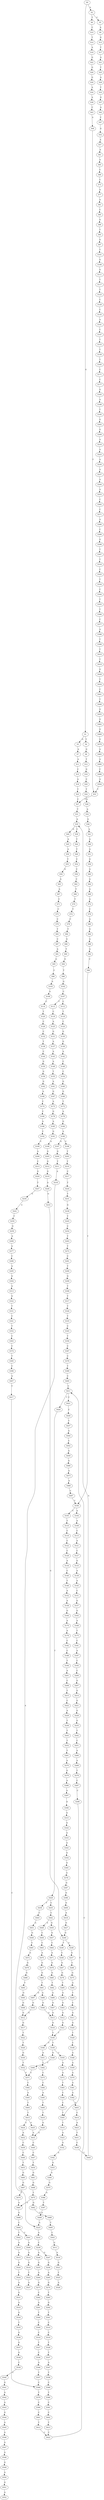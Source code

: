 strict digraph  {
	S0 -> S1 [ label = G ];
	S0 -> S2 [ label = A ];
	S1 -> S3 [ label = G ];
	S1 -> S4 [ label = T ];
	S2 -> S5 [ label = C ];
	S2 -> S6 [ label = T ];
	S3 -> S7 [ label = A ];
	S4 -> S8 [ label = G ];
	S5 -> S9 [ label = A ];
	S6 -> S10 [ label = C ];
	S7 -> S11 [ label = A ];
	S8 -> S12 [ label = T ];
	S9 -> S13 [ label = G ];
	S10 -> S14 [ label = T ];
	S11 -> S15 [ label = C ];
	S12 -> S16 [ label = G ];
	S13 -> S17 [ label = T ];
	S14 -> S18 [ label = A ];
	S15 -> S19 [ label = A ];
	S16 -> S20 [ label = C ];
	S17 -> S21 [ label = A ];
	S18 -> S22 [ label = G ];
	S19 -> S23 [ label = T ];
	S20 -> S24 [ label = T ];
	S21 -> S25 [ label = T ];
	S22 -> S26 [ label = G ];
	S23 -> S27 [ label = C ];
	S24 -> S28 [ label = A ];
	S25 -> S29 [ label = A ];
	S26 -> S30 [ label = G ];
	S27 -> S31 [ label = T ];
	S28 -> S32 [ label = A ];
	S29 -> S33 [ label = T ];
	S30 -> S34 [ label = A ];
	S31 -> S35 [ label = A ];
	S32 -> S36 [ label = G ];
	S33 -> S37 [ label = G ];
	S34 -> S38 [ label = A ];
	S35 -> S39 [ label = C ];
	S35 -> S40 [ label = G ];
	S36 -> S41 [ label = A ];
	S37 -> S42 [ label = A ];
	S38 -> S43 [ label = C ];
	S39 -> S44 [ label = T ];
	S40 -> S45 [ label = A ];
	S41 -> S46 [ label = A ];
	S42 -> S47 [ label = C ];
	S43 -> S48 [ label = A ];
	S44 -> S49 [ label = T ];
	S45 -> S50 [ label = A ];
	S46 -> S51 [ label = A ];
	S47 -> S52 [ label = G ];
	S48 -> S53 [ label = T ];
	S49 -> S54 [ label = C ];
	S50 -> S55 [ label = T ];
	S51 -> S56 [ label = G ];
	S52 -> S57 [ label = A ];
	S53 -> S27 [ label = C ];
	S54 -> S58 [ label = C ];
	S55 -> S59 [ label = G ];
	S56 -> S60 [ label = A ];
	S57 -> S61 [ label = A ];
	S58 -> S62 [ label = C ];
	S59 -> S63 [ label = A ];
	S60 -> S64 [ label = A ];
	S61 -> S65 [ label = A ];
	S62 -> S66 [ label = T ];
	S63 -> S67 [ label = A ];
	S64 -> S68 [ label = A ];
	S65 -> S69 [ label = C ];
	S66 -> S70 [ label = T ];
	S67 -> S71 [ label = C ];
	S68 -> S72 [ label = A ];
	S69 -> S73 [ label = C ];
	S70 -> S74 [ label = T ];
	S71 -> S75 [ label = C ];
	S72 -> S76 [ label = C ];
	S73 -> S77 [ label = A ];
	S74 -> S78 [ label = C ];
	S75 -> S79 [ label = C ];
	S76 -> S80 [ label = A ];
	S77 -> S81 [ label = A ];
	S78 -> S82 [ label = T ];
	S79 -> S83 [ label = T ];
	S80 -> S84 [ label = G ];
	S81 -> S85 [ label = C ];
	S82 -> S86 [ label = G ];
	S83 -> S87 [ label = C ];
	S84 -> S88 [ label = A ];
	S85 -> S89 [ label = G ];
	S86 -> S90 [ label = T ];
	S87 -> S91 [ label = A ];
	S88 -> S92 [ label = A ];
	S89 -> S93 [ label = T ];
	S90 -> S94 [ label = G ];
	S91 -> S95 [ label = A ];
	S92 -> S96 [ label = C ];
	S93 -> S97 [ label = G ];
	S94 -> S98 [ label = T ];
	S95 -> S99 [ label = C ];
	S96 -> S100 [ label = T ];
	S97 -> S101 [ label = T ];
	S98 -> S102 [ label = G ];
	S99 -> S103 [ label = A ];
	S100 -> S104 [ label = A ];
	S100 -> S105 [ label = C ];
	S101 -> S106 [ label = G ];
	S102 -> S107 [ label = C ];
	S103 -> S108 [ label = A ];
	S104 -> S109 [ label = A ];
	S105 -> S110 [ label = T ];
	S106 -> S111 [ label = G ];
	S107 -> S112 [ label = C ];
	S107 -> S113 [ label = T ];
	S108 -> S114 [ label = C ];
	S109 -> S115 [ label = C ];
	S110 -> S116 [ label = C ];
	S111 -> S117 [ label = T ];
	S112 -> S118 [ label = T ];
	S113 -> S119 [ label = C ];
	S114 -> S120 [ label = T ];
	S115 -> S121 [ label = A ];
	S116 -> S122 [ label = C ];
	S117 -> S123 [ label = T ];
	S118 -> S124 [ label = C ];
	S119 -> S125 [ label = A ];
	S120 -> S126 [ label = C ];
	S121 -> S127 [ label = C ];
	S122 -> S128 [ label = C ];
	S123 -> S129 [ label = C ];
	S124 -> S130 [ label = G ];
	S125 -> S131 [ label = G ];
	S126 -> S132 [ label = C ];
	S127 -> S133 [ label = G ];
	S128 -> S134 [ label = A ];
	S129 -> S135 [ label = C ];
	S130 -> S136 [ label = G ];
	S131 -> S137 [ label = A ];
	S132 -> S138 [ label = T ];
	S133 -> S139 [ label = A ];
	S134 -> S140 [ label = C ];
	S135 -> S141 [ label = A ];
	S136 -> S142 [ label = A ];
	S137 -> S143 [ label = A ];
	S138 -> S144 [ label = C ];
	S139 -> S145 [ label = A ];
	S140 -> S146 [ label = T ];
	S141 -> S147 [ label = C ];
	S142 -> S148 [ label = C ];
	S143 -> S149 [ label = A ];
	S144 -> S150 [ label = G ];
	S145 -> S151 [ label = C ];
	S146 -> S152 [ label = A ];
	S147 -> S153 [ label = T ];
	S148 -> S154 [ label = C ];
	S149 -> S155 [ label = T ];
	S150 -> S156 [ label = G ];
	S151 -> S157 [ label = G ];
	S152 -> S158 [ label = A ];
	S153 -> S159 [ label = T ];
	S154 -> S160 [ label = G ];
	S155 -> S161 [ label = A ];
	S156 -> S162 [ label = G ];
	S157 -> S163 [ label = G ];
	S158 -> S164 [ label = G ];
	S159 -> S165 [ label = T ];
	S160 -> S166 [ label = G ];
	S161 -> S167 [ label = G ];
	S162 -> S168 [ label = A ];
	S163 -> S169 [ label = A ];
	S164 -> S170 [ label = A ];
	S165 -> S171 [ label = C ];
	S166 -> S172 [ label = T ];
	S167 -> S173 [ label = A ];
	S168 -> S174 [ label = C ];
	S169 -> S175 [ label = T ];
	S170 -> S176 [ label = A ];
	S171 -> S177 [ label = C ];
	S172 -> S178 [ label = A ];
	S173 -> S179 [ label = G ];
	S174 -> S180 [ label = C ];
	S175 -> S181 [ label = C ];
	S176 -> S182 [ label = C ];
	S177 -> S183 [ label = G ];
	S178 -> S184 [ label = G ];
	S179 -> S185 [ label = A ];
	S180 -> S186 [ label = A ];
	S181 -> S187 [ label = A ];
	S182 -> S188 [ label = C ];
	S183 -> S189 [ label = A ];
	S184 -> S190 [ label = A ];
	S185 -> S191 [ label = G ];
	S186 -> S192 [ label = C ];
	S187 -> S193 [ label = C ];
	S188 -> S194 [ label = T ];
	S189 -> S195 [ label = T ];
	S190 -> S196 [ label = C ];
	S190 -> S197 [ label = G ];
	S191 -> S198 [ label = A ];
	S192 -> S199 [ label = C ];
	S193 -> S200 [ label = C ];
	S194 -> S201 [ label = A ];
	S195 -> S202 [ label = G ];
	S196 -> S203 [ label = T ];
	S197 -> S204 [ label = G ];
	S198 -> S205 [ label = G ];
	S199 -> S206 [ label = A ];
	S200 -> S207 [ label = G ];
	S201 -> S208 [ label = C ];
	S202 -> S209 [ label = G ];
	S203 -> S210 [ label = T ];
	S204 -> S211 [ label = T ];
	S205 -> S212 [ label = G ];
	S206 -> S213 [ label = C ];
	S207 -> S214 [ label = G ];
	S208 -> S215 [ label = T ];
	S209 -> S216 [ label = A ];
	S210 -> S217 [ label = C ];
	S211 -> S218 [ label = A ];
	S212 -> S219 [ label = G ];
	S213 -> S220 [ label = G ];
	S214 -> S221 [ label = G ];
	S215 -> S222 [ label = C ];
	S216 -> S223 [ label = A ];
	S217 -> S224 [ label = T ];
	S218 -> S225 [ label = A ];
	S219 -> S226 [ label = A ];
	S220 -> S227 [ label = T ];
	S221 -> S228 [ label = G ];
	S222 -> S229 [ label = A ];
	S223 -> S230 [ label = A ];
	S224 -> S231 [ label = T ];
	S225 -> S232 [ label = A ];
	S226 -> S233 [ label = G ];
	S227 -> S234 [ label = G ];
	S228 -> S235 [ label = G ];
	S229 -> S236 [ label = T ];
	S230 -> S237 [ label = A ];
	S231 -> S238 [ label = G ];
	S232 -> S239 [ label = C ];
	S233 -> S240 [ label = G ];
	S234 -> S241 [ label = G ];
	S235 -> S242 [ label = T ];
	S236 -> S243 [ label = T ];
	S237 -> S244 [ label = A ];
	S238 -> S245 [ label = T ];
	S239 -> S246 [ label = A ];
	S239 -> S247 [ label = G ];
	S240 -> S248 [ label = A ];
	S240 -> S249 [ label = T ];
	S241 -> S250 [ label = T ];
	S242 -> S251 [ label = C ];
	S243 -> S252 [ label = T ];
	S244 -> S253 [ label = A ];
	S245 -> S254 [ label = C ];
	S246 -> S255 [ label = G ];
	S247 -> S256 [ label = G ];
	S248 -> S257 [ label = G ];
	S249 -> S258 [ label = C ];
	S250 -> S259 [ label = G ];
	S251 -> S260 [ label = A ];
	S252 -> S261 [ label = T ];
	S253 -> S262 [ label = C ];
	S254 -> S263 [ label = T ];
	S255 -> S264 [ label = A ];
	S256 -> S265 [ label = A ];
	S257 -> S266 [ label = C ];
	S258 -> S267 [ label = G ];
	S259 -> S268 [ label = A ];
	S260 -> S269 [ label = A ];
	S261 -> S270 [ label = A ];
	S262 -> S271 [ label = C ];
	S263 -> S272 [ label = T ];
	S264 -> S273 [ label = G ];
	S265 -> S274 [ label = G ];
	S266 -> S275 [ label = G ];
	S267 -> S276 [ label = G ];
	S268 -> S277 [ label = A ];
	S269 -> S278 [ label = T ];
	S270 -> S279 [ label = G ];
	S271 -> S280 [ label = A ];
	S272 -> S281 [ label = C ];
	S273 -> S282 [ label = C ];
	S274 -> S283 [ label = T ];
	S275 -> S284 [ label = A ];
	S276 -> S285 [ label = T ];
	S277 -> S286 [ label = C ];
	S278 -> S287 [ label = C ];
	S279 -> S288 [ label = A ];
	S280 -> S289 [ label = C ];
	S281 -> S290 [ label = T ];
	S282 -> S291 [ label = A ];
	S283 -> S292 [ label = G ];
	S284 -> S293 [ label = T ];
	S285 -> S294 [ label = A ];
	S286 -> S295 [ label = A ];
	S287 -> S296 [ label = C ];
	S288 -> S297 [ label = A ];
	S289 -> S298 [ label = G ];
	S290 -> S299 [ label = G ];
	S291 -> S300 [ label = T ];
	S292 -> S301 [ label = T ];
	S293 -> S302 [ label = C ];
	S294 -> S303 [ label = G ];
	S295 -> S304 [ label = G ];
	S296 -> S305 [ label = T ];
	S297 -> S306 [ label = G ];
	S298 -> S307 [ label = T ];
	S299 -> S308 [ label = T ];
	S300 -> S309 [ label = C ];
	S301 -> S310 [ label = C ];
	S302 -> S311 [ label = G ];
	S303 -> S312 [ label = G ];
	S304 -> S313 [ label = A ];
	S305 -> S314 [ label = T ];
	S306 -> S315 [ label = G ];
	S307 -> S316 [ label = T ];
	S308 -> S317 [ label = T ];
	S309 -> S318 [ label = C ];
	S310 -> S319 [ label = C ];
	S311 -> S320 [ label = G ];
	S312 -> S321 [ label = G ];
	S313 -> S322 [ label = G ];
	S314 -> S323 [ label = A ];
	S315 -> S324 [ label = G ];
	S316 -> S325 [ label = C ];
	S317 -> S326 [ label = T ];
	S318 -> S327 [ label = T ];
	S319 -> S328 [ label = T ];
	S320 -> S329 [ label = T ];
	S321 -> S330 [ label = T ];
	S322 -> S331 [ label = T ];
	S323 -> S332 [ label = G ];
	S324 -> S333 [ label = A ];
	S325 -> S334 [ label = T ];
	S326 -> S335 [ label = T ];
	S327 -> S336 [ label = C ];
	S328 -> S337 [ label = T ];
	S329 -> S338 [ label = C ];
	S330 -> S339 [ label = T ];
	S330 -> S340 [ label = C ];
	S331 -> S341 [ label = C ];
	S332 -> S342 [ label = A ];
	S333 -> S343 [ label = A ];
	S334 -> S344 [ label = C ];
	S335 -> S345 [ label = C ];
	S336 -> S346 [ label = A ];
	S337 -> S347 [ label = A ];
	S338 -> S348 [ label = A ];
	S339 -> S349 [ label = G ];
	S339 -> S350 [ label = C ];
	S340 -> S351 [ label = A ];
	S341 -> S352 [ label = T ];
	S342 -> S353 [ label = G ];
	S343 -> S354 [ label = G ];
	S344 -> S355 [ label = T ];
	S345 -> S356 [ label = T ];
	S346 -> S357 [ label = T ];
	S347 -> S358 [ label = T ];
	S348 -> S359 [ label = A ];
	S349 -> S360 [ label = T ];
	S350 -> S361 [ label = A ];
	S351 -> S362 [ label = T ];
	S352 -> S363 [ label = C ];
	S353 -> S364 [ label = A ];
	S354 -> S365 [ label = G ];
	S355 -> S366 [ label = T ];
	S356 -> S367 [ label = C ];
	S357 -> S368 [ label = C ];
	S358 -> S369 [ label = C ];
	S359 -> S370 [ label = A ];
	S360 -> S371 [ label = C ];
	S361 -> S372 [ label = A ];
	S362 -> S373 [ label = C ];
	S363 -> S374 [ label = C ];
	S364 -> S375 [ label = G ];
	S365 -> S376 [ label = A ];
	S366 -> S377 [ label = C ];
	S367 -> S378 [ label = C ];
	S368 -> S379 [ label = T ];
	S369 -> S380 [ label = T ];
	S370 -> S381 [ label = A ];
	S371 -> S382 [ label = C ];
	S372 -> S383 [ label = T ];
	S373 -> S384 [ label = C ];
	S374 -> S385 [ label = T ];
	S375 -> S386 [ label = G ];
	S376 -> S387 [ label = G ];
	S377 -> S388 [ label = A ];
	S378 -> S389 [ label = T ];
	S379 -> S390 [ label = C ];
	S380 -> S391 [ label = C ];
	S381 -> S392 [ label = A ];
	S382 -> S393 [ label = A ];
	S383 -> S394 [ label = C ];
	S384 -> S395 [ label = A ];
	S385 -> S396 [ label = C ];
	S386 -> S397 [ label = T ];
	S387 -> S398 [ label = G ];
	S388 -> S399 [ label = T ];
	S389 -> S400 [ label = C ];
	S390 -> S401 [ label = C ];
	S391 -> S402 [ label = C ];
	S392 -> S403 [ label = A ];
	S393 -> S404 [ label = T ];
	S394 -> S405 [ label = C ];
	S395 -> S406 [ label = T ];
	S396 -> S407 [ label = A ];
	S397 -> S408 [ label = A ];
	S398 -> S409 [ label = G ];
	S399 -> S410 [ label = T ];
	S400 -> S411 [ label = C ];
	S401 -> S412 [ label = T ];
	S402 -> S413 [ label = T ];
	S403 -> S414 [ label = C ];
	S404 -> S415 [ label = T ];
	S405 -> S305 [ label = T ];
	S406 -> S416 [ label = T ];
	S407 -> S417 [ label = T ];
	S408 -> S225 [ label = A ];
	S409 -> S418 [ label = A ];
	S410 -> S419 [ label = T ];
	S411 -> S420 [ label = T ];
	S411 -> S421 [ label = C ];
	S412 -> S422 [ label = C ];
	S413 -> S422 [ label = C ];
	S414 -> S423 [ label = A ];
	S415 -> S424 [ label = C ];
	S415 -> S425 [ label = G ];
	S416 -> S426 [ label = G ];
	S417 -> S368 [ label = C ];
	S418 -> S427 [ label = G ];
	S419 -> S428 [ label = G ];
	S420 -> S429 [ label = T ];
	S421 -> S430 [ label = C ];
	S422 -> S411 [ label = C ];
	S423 -> S431 [ label = T ];
	S424 -> S432 [ label = A ];
	S425 -> S433 [ label = A ];
	S426 -> S433 [ label = A ];
	S427 -> S240 [ label = G ];
	S428 -> S434 [ label = T ];
	S429 -> S435 [ label = C ];
	S429 -> S436 [ label = T ];
	S430 -> S437 [ label = T ];
	S431 -> S438 [ label = C ];
	S432 -> S439 [ label = C ];
	S433 -> S440 [ label = C ];
	S434 -> S441 [ label = C ];
	S435 -> S442 [ label = C ];
	S436 -> S443 [ label = C ];
	S437 -> S444 [ label = A ];
	S438 -> S445 [ label = T ];
	S439 -> S446 [ label = C ];
	S440 -> S447 [ label = C ];
	S441 -> S448 [ label = T ];
	S442 -> S449 [ label = A ];
	S442 -> S450 [ label = G ];
	S443 -> S451 [ label = A ];
	S444 -> S452 [ label = C ];
	S445 -> S35 [ label = A ];
	S446 -> S453 [ label = T ];
	S447 -> S454 [ label = T ];
	S448 -> S455 [ label = G ];
	S449 -> S456 [ label = C ];
	S450 -> S457 [ label = G ];
	S451 -> S458 [ label = G ];
	S452 -> S459 [ label = A ];
	S453 -> S460 [ label = G ];
	S454 -> S461 [ label = G ];
	S455 -> S462 [ label = G ];
	S456 -> S463 [ label = C ];
	S457 -> S464 [ label = C ];
	S458 -> S465 [ label = C ];
	S459 -> S466 [ label = G ];
	S460 -> S467 [ label = G ];
	S461 -> S468 [ label = G ];
	S462 -> S469 [ label = G ];
	S463 -> S470 [ label = A ];
	S464 -> S471 [ label = A ];
	S465 -> S472 [ label = A ];
	S466 -> S473 [ label = A ];
	S467 -> S474 [ label = T ];
	S468 -> S475 [ label = T ];
	S469 -> S476 [ label = G ];
	S470 -> S477 [ label = G ];
	S471 -> S478 [ label = G ];
	S472 -> S479 [ label = G ];
	S473 -> S480 [ label = A ];
	S474 -> S481 [ label = A ];
	S475 -> S482 [ label = G ];
	S475 -> S481 [ label = A ];
	S476 -> S483 [ label = A ];
	S477 -> S484 [ label = G ];
	S478 -> S485 [ label = G ];
	S479 -> S486 [ label = G ];
	S480 -> S487 [ label = C ];
	S481 -> S488 [ label = G ];
	S482 -> S489 [ label = G ];
	S483 -> S490 [ label = A ];
	S484 -> S491 [ label = T ];
	S485 -> S492 [ label = T ];
	S486 -> S493 [ label = T ];
	S487 -> S100 [ label = T ];
	S488 -> S494 [ label = C ];
	S489 -> S495 [ label = T ];
	S490 -> S496 [ label = C ];
	S491 -> S497 [ label = G ];
	S491 -> S498 [ label = A ];
	S492 -> S499 [ label = A ];
	S493 -> S500 [ label = G ];
	S494 -> S501 [ label = C ];
	S494 -> S502 [ label = T ];
	S495 -> S503 [ label = C ];
	S496 -> S504 [ label = A ];
	S497 -> S505 [ label = G ];
	S498 -> S506 [ label = G ];
	S499 -> S507 [ label = G ];
	S500 -> S508 [ label = G ];
	S501 -> S509 [ label = A ];
	S502 -> S510 [ label = A ];
	S503 -> S511 [ label = G ];
	S504 -> S53 [ label = T ];
	S505 -> S512 [ label = G ];
	S506 -> S513 [ label = G ];
	S507 -> S513 [ label = G ];
	S508 -> S512 [ label = G ];
	S509 -> S514 [ label = A ];
	S510 -> S515 [ label = A ];
	S511 -> S516 [ label = A ];
	S512 -> S517 [ label = G ];
	S513 -> S518 [ label = G ];
	S514 -> S519 [ label = G ];
	S515 -> S520 [ label = G ];
	S516 -> S521 [ label = G ];
	S517 -> S522 [ label = T ];
	S518 -> S330 [ label = T ];
	S519 -> S523 [ label = T ];
	S520 -> S524 [ label = T ];
	S521 -> S525 [ label = T ];
	S522 -> S526 [ label = T ];
	S523 -> S527 [ label = A ];
	S524 -> S528 [ label = A ];
	S525 -> S529 [ label = A ];
	S526 -> S530 [ label = G ];
	S528 -> S531 [ label = G ];
	S530 -> S532 [ label = T ];
	S531 -> S533 [ label = A ];
	S532 -> S371 [ label = C ];
	S533 -> S534 [ label = G ];
	S534 -> S535 [ label = T ];
	S535 -> S536 [ label = G ];
	S536 -> S537 [ label = G ];
	S537 -> S538 [ label = G ];
	S538 -> S539 [ label = C ];
	S539 -> S540 [ label = C ];
	S540 -> S541 [ label = G ];
	S541 -> S542 [ label = A ];
	S542 -> S543 [ label = A ];
	S543 -> S544 [ label = G ];
	S544 -> S545 [ label = A ];
	S545 -> S546 [ label = A ];
	S546 -> S547 [ label = A ];
	S547 -> S548 [ label = A ];
	S548 -> S549 [ label = G ];
	S549 -> S550 [ label = A ];
	S550 -> S551 [ label = G ];
	S551 -> S552 [ label = A ];
}
